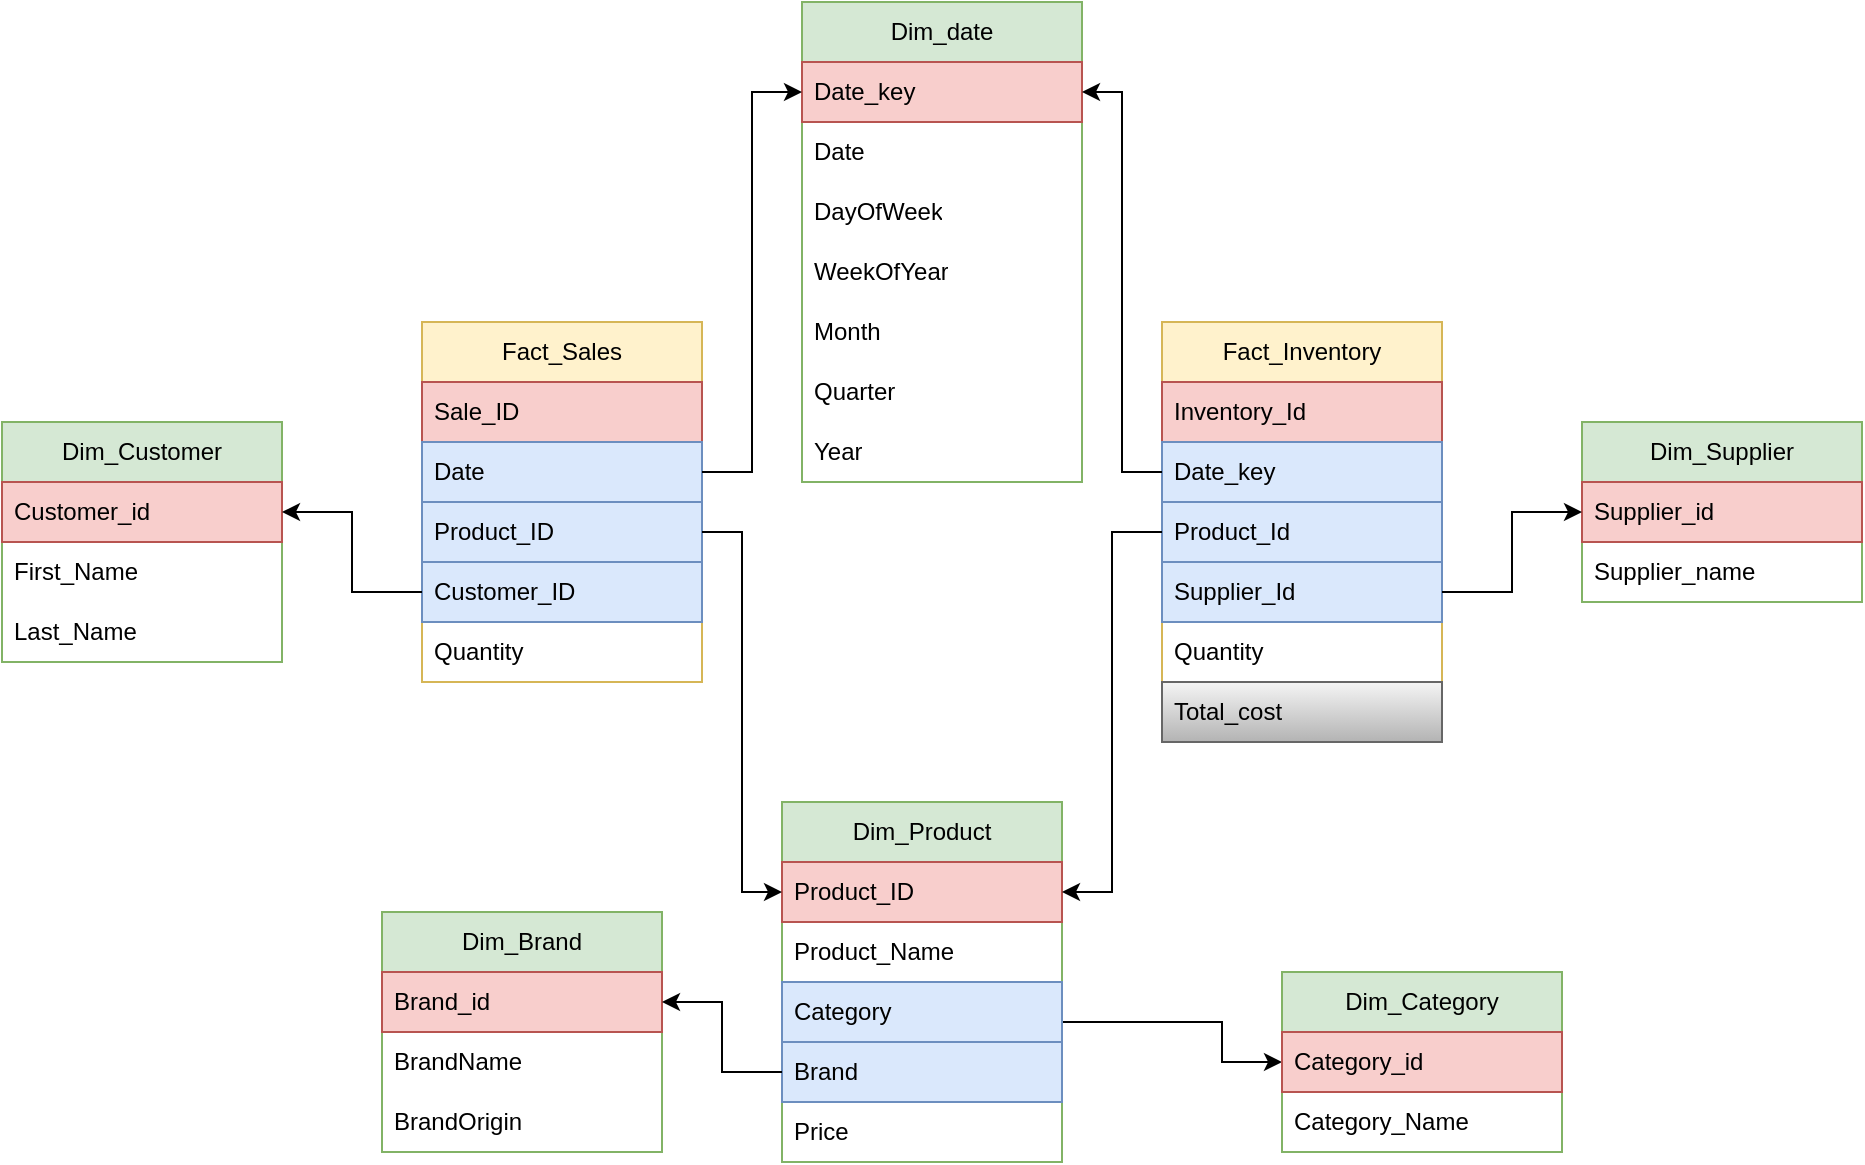 <mxfile version="26.0.6">
  <diagram name="Page-1" id="V-D3NmtXM-QUAWyt-k9-">
    <mxGraphModel dx="2652" dy="845" grid="1" gridSize="10" guides="1" tooltips="1" connect="1" arrows="1" fold="1" page="1" pageScale="1" pageWidth="850" pageHeight="1100" math="0" shadow="0">
      <root>
        <mxCell id="0" />
        <mxCell id="1" parent="0" />
        <mxCell id="tmlTG8aMXuSXQFUVPlHz-1" value="Fact_Sales" style="swimlane;fontStyle=0;childLayout=stackLayout;horizontal=1;startSize=30;horizontalStack=0;resizeParent=1;resizeParentMax=0;resizeLast=0;collapsible=1;marginBottom=0;whiteSpace=wrap;html=1;fillColor=#fff2cc;strokeColor=#d6b656;" parent="1" vertex="1">
          <mxGeometry x="190" y="330" width="140" height="180" as="geometry" />
        </mxCell>
        <mxCell id="tmlTG8aMXuSXQFUVPlHz-2" value="Sale_ID" style="text;strokeColor=#b85450;fillColor=#f8cecc;align=left;verticalAlign=middle;spacingLeft=4;spacingRight=4;overflow=hidden;points=[[0,0.5],[1,0.5]];portConstraint=eastwest;rotatable=0;whiteSpace=wrap;html=1;" parent="tmlTG8aMXuSXQFUVPlHz-1" vertex="1">
          <mxGeometry y="30" width="140" height="30" as="geometry" />
        </mxCell>
        <mxCell id="tmlTG8aMXuSXQFUVPlHz-6" value="Date" style="text;strokeColor=#6c8ebf;fillColor=#dae8fc;align=left;verticalAlign=middle;spacingLeft=4;spacingRight=4;overflow=hidden;points=[[0,0.5],[1,0.5]];portConstraint=eastwest;rotatable=0;whiteSpace=wrap;html=1;" parent="tmlTG8aMXuSXQFUVPlHz-1" vertex="1">
          <mxGeometry y="60" width="140" height="30" as="geometry" />
        </mxCell>
        <mxCell id="tmlTG8aMXuSXQFUVPlHz-3" value="Product_ID" style="text;strokeColor=#6c8ebf;fillColor=#dae8fc;align=left;verticalAlign=middle;spacingLeft=4;spacingRight=4;overflow=hidden;points=[[0,0.5],[1,0.5]];portConstraint=eastwest;rotatable=0;whiteSpace=wrap;html=1;" parent="tmlTG8aMXuSXQFUVPlHz-1" vertex="1">
          <mxGeometry y="90" width="140" height="30" as="geometry" />
        </mxCell>
        <mxCell id="tmlTG8aMXuSXQFUVPlHz-4" value="Customer_ID" style="text;strokeColor=#6c8ebf;fillColor=#dae8fc;align=left;verticalAlign=middle;spacingLeft=4;spacingRight=4;overflow=hidden;points=[[0,0.5],[1,0.5]];portConstraint=eastwest;rotatable=0;whiteSpace=wrap;html=1;" parent="tmlTG8aMXuSXQFUVPlHz-1" vertex="1">
          <mxGeometry y="120" width="140" height="30" as="geometry" />
        </mxCell>
        <mxCell id="tmlTG8aMXuSXQFUVPlHz-46" value="Quantity" style="text;strokeColor=none;fillColor=none;align=left;verticalAlign=middle;spacingLeft=4;spacingRight=4;overflow=hidden;points=[[0,0.5],[1,0.5]];portConstraint=eastwest;rotatable=0;whiteSpace=wrap;html=1;" parent="tmlTG8aMXuSXQFUVPlHz-1" vertex="1">
          <mxGeometry y="150" width="140" height="30" as="geometry" />
        </mxCell>
        <mxCell id="tmlTG8aMXuSXQFUVPlHz-8" value="Dim_date" style="swimlane;fontStyle=0;childLayout=stackLayout;horizontal=1;startSize=30;horizontalStack=0;resizeParent=1;resizeParentMax=0;resizeLast=0;collapsible=1;marginBottom=0;whiteSpace=wrap;html=1;fillColor=#d5e8d4;strokeColor=#82b366;" parent="1" vertex="1">
          <mxGeometry x="380" y="170" width="140" height="240" as="geometry" />
        </mxCell>
        <mxCell id="tmlTG8aMXuSXQFUVPlHz-9" value="Date_key" style="text;strokeColor=#b85450;fillColor=#f8cecc;align=left;verticalAlign=middle;spacingLeft=4;spacingRight=4;overflow=hidden;points=[[0,0.5],[1,0.5]];portConstraint=eastwest;rotatable=0;whiteSpace=wrap;html=1;" parent="tmlTG8aMXuSXQFUVPlHz-8" vertex="1">
          <mxGeometry y="30" width="140" height="30" as="geometry" />
        </mxCell>
        <mxCell id="9_P2JyyXgWYrw_cxkH-a-2" value="Date" style="text;strokeColor=none;fillColor=none;align=left;verticalAlign=middle;spacingLeft=4;spacingRight=4;overflow=hidden;points=[[0,0.5],[1,0.5]];portConstraint=eastwest;rotatable=0;whiteSpace=wrap;html=1;" parent="tmlTG8aMXuSXQFUVPlHz-8" vertex="1">
          <mxGeometry y="60" width="140" height="30" as="geometry" />
        </mxCell>
        <mxCell id="tmlTG8aMXuSXQFUVPlHz-10" value="DayOfWeek" style="text;strokeColor=none;fillColor=none;align=left;verticalAlign=middle;spacingLeft=4;spacingRight=4;overflow=hidden;points=[[0,0.5],[1,0.5]];portConstraint=eastwest;rotatable=0;whiteSpace=wrap;html=1;" parent="tmlTG8aMXuSXQFUVPlHz-8" vertex="1">
          <mxGeometry y="90" width="140" height="30" as="geometry" />
        </mxCell>
        <mxCell id="tmlTG8aMXuSXQFUVPlHz-11" value="WeekOfYear" style="text;strokeColor=none;fillColor=none;align=left;verticalAlign=middle;spacingLeft=4;spacingRight=4;overflow=hidden;points=[[0,0.5],[1,0.5]];portConstraint=eastwest;rotatable=0;whiteSpace=wrap;html=1;" parent="tmlTG8aMXuSXQFUVPlHz-8" vertex="1">
          <mxGeometry y="120" width="140" height="30" as="geometry" />
        </mxCell>
        <mxCell id="tmlTG8aMXuSXQFUVPlHz-24" value="Month" style="text;strokeColor=none;fillColor=none;align=left;verticalAlign=middle;spacingLeft=4;spacingRight=4;overflow=hidden;points=[[0,0.5],[1,0.5]];portConstraint=eastwest;rotatable=0;whiteSpace=wrap;html=1;" parent="tmlTG8aMXuSXQFUVPlHz-8" vertex="1">
          <mxGeometry y="150" width="140" height="30" as="geometry" />
        </mxCell>
        <mxCell id="tmlTG8aMXuSXQFUVPlHz-25" value="Quarter" style="text;strokeColor=none;fillColor=none;align=left;verticalAlign=middle;spacingLeft=4;spacingRight=4;overflow=hidden;points=[[0,0.5],[1,0.5]];portConstraint=eastwest;rotatable=0;whiteSpace=wrap;html=1;" parent="tmlTG8aMXuSXQFUVPlHz-8" vertex="1">
          <mxGeometry y="180" width="140" height="30" as="geometry" />
        </mxCell>
        <mxCell id="tmlTG8aMXuSXQFUVPlHz-26" value="Year" style="text;strokeColor=none;fillColor=none;align=left;verticalAlign=middle;spacingLeft=4;spacingRight=4;overflow=hidden;points=[[0,0.5],[1,0.5]];portConstraint=eastwest;rotatable=0;whiteSpace=wrap;html=1;" parent="tmlTG8aMXuSXQFUVPlHz-8" vertex="1">
          <mxGeometry y="210" width="140" height="30" as="geometry" />
        </mxCell>
        <mxCell id="tmlTG8aMXuSXQFUVPlHz-12" value="Dim_Customer" style="swimlane;fontStyle=0;childLayout=stackLayout;horizontal=1;startSize=30;horizontalStack=0;resizeParent=1;resizeParentMax=0;resizeLast=0;collapsible=1;marginBottom=0;whiteSpace=wrap;html=1;fillColor=#d5e8d4;strokeColor=#82b366;" parent="1" vertex="1">
          <mxGeometry x="-20" y="380" width="140" height="120" as="geometry" />
        </mxCell>
        <mxCell id="tmlTG8aMXuSXQFUVPlHz-13" value="Customer_id" style="text;strokeColor=#b85450;fillColor=#f8cecc;align=left;verticalAlign=middle;spacingLeft=4;spacingRight=4;overflow=hidden;points=[[0,0.5],[1,0.5]];portConstraint=eastwest;rotatable=0;whiteSpace=wrap;html=1;" parent="tmlTG8aMXuSXQFUVPlHz-12" vertex="1">
          <mxGeometry y="30" width="140" height="30" as="geometry" />
        </mxCell>
        <mxCell id="tmlTG8aMXuSXQFUVPlHz-27" value="First_Name" style="text;strokeColor=none;fillColor=none;align=left;verticalAlign=middle;spacingLeft=4;spacingRight=4;overflow=hidden;points=[[0,0.5],[1,0.5]];portConstraint=eastwest;rotatable=0;whiteSpace=wrap;html=1;" parent="tmlTG8aMXuSXQFUVPlHz-12" vertex="1">
          <mxGeometry y="60" width="140" height="30" as="geometry" />
        </mxCell>
        <mxCell id="tmlTG8aMXuSXQFUVPlHz-28" value="Last_Name" style="text;strokeColor=none;fillColor=none;align=left;verticalAlign=middle;spacingLeft=4;spacingRight=4;overflow=hidden;points=[[0,0.5],[1,0.5]];portConstraint=eastwest;rotatable=0;whiteSpace=wrap;html=1;" parent="tmlTG8aMXuSXQFUVPlHz-12" vertex="1">
          <mxGeometry y="90" width="140" height="30" as="geometry" />
        </mxCell>
        <mxCell id="tmlTG8aMXuSXQFUVPlHz-16" value="Dim_Supplier" style="swimlane;fontStyle=0;childLayout=stackLayout;horizontal=1;startSize=30;horizontalStack=0;resizeParent=1;resizeParentMax=0;resizeLast=0;collapsible=1;marginBottom=0;whiteSpace=wrap;html=1;fillColor=#d5e8d4;strokeColor=#82b366;" parent="1" vertex="1">
          <mxGeometry x="770" y="380" width="140" height="90" as="geometry" />
        </mxCell>
        <mxCell id="tmlTG8aMXuSXQFUVPlHz-17" value="Supplier_id" style="text;strokeColor=#b85450;fillColor=#f8cecc;align=left;verticalAlign=middle;spacingLeft=4;spacingRight=4;overflow=hidden;points=[[0,0.5],[1,0.5]];portConstraint=eastwest;rotatable=0;whiteSpace=wrap;html=1;" parent="tmlTG8aMXuSXQFUVPlHz-16" vertex="1">
          <mxGeometry y="30" width="140" height="30" as="geometry" />
        </mxCell>
        <mxCell id="tmlTG8aMXuSXQFUVPlHz-18" value="Supplier_name" style="text;strokeColor=none;fillColor=none;align=left;verticalAlign=middle;spacingLeft=4;spacingRight=4;overflow=hidden;points=[[0,0.5],[1,0.5]];portConstraint=eastwest;rotatable=0;whiteSpace=wrap;html=1;" parent="tmlTG8aMXuSXQFUVPlHz-16" vertex="1">
          <mxGeometry y="60" width="140" height="30" as="geometry" />
        </mxCell>
        <mxCell id="tmlTG8aMXuSXQFUVPlHz-20" value="Dim_Brand" style="swimlane;fontStyle=0;childLayout=stackLayout;horizontal=1;startSize=30;horizontalStack=0;resizeParent=1;resizeParentMax=0;resizeLast=0;collapsible=1;marginBottom=0;whiteSpace=wrap;html=1;fillColor=#d5e8d4;strokeColor=#82b366;" parent="1" vertex="1">
          <mxGeometry x="170" y="625" width="140" height="120" as="geometry" />
        </mxCell>
        <mxCell id="tmlTG8aMXuSXQFUVPlHz-21" value="Brand_id" style="text;strokeColor=#b85450;fillColor=#f8cecc;align=left;verticalAlign=middle;spacingLeft=4;spacingRight=4;overflow=hidden;points=[[0,0.5],[1,0.5]];portConstraint=eastwest;rotatable=0;whiteSpace=wrap;html=1;" parent="tmlTG8aMXuSXQFUVPlHz-20" vertex="1">
          <mxGeometry y="30" width="140" height="30" as="geometry" />
        </mxCell>
        <mxCell id="tmlTG8aMXuSXQFUVPlHz-22" value="BrandName" style="text;strokeColor=none;fillColor=none;align=left;verticalAlign=middle;spacingLeft=4;spacingRight=4;overflow=hidden;points=[[0,0.5],[1,0.5]];portConstraint=eastwest;rotatable=0;whiteSpace=wrap;html=1;" parent="tmlTG8aMXuSXQFUVPlHz-20" vertex="1">
          <mxGeometry y="60" width="140" height="30" as="geometry" />
        </mxCell>
        <mxCell id="tmlTG8aMXuSXQFUVPlHz-23" value="BrandOrigin" style="text;strokeColor=none;fillColor=none;align=left;verticalAlign=middle;spacingLeft=4;spacingRight=4;overflow=hidden;points=[[0,0.5],[1,0.5]];portConstraint=eastwest;rotatable=0;whiteSpace=wrap;html=1;" parent="tmlTG8aMXuSXQFUVPlHz-20" vertex="1">
          <mxGeometry y="90" width="140" height="30" as="geometry" />
        </mxCell>
        <mxCell id="tmlTG8aMXuSXQFUVPlHz-49" style="edgeStyle=orthogonalEdgeStyle;rounded=0;orthogonalLoop=1;jettySize=auto;html=1;exitX=1;exitY=0.75;exitDx=0;exitDy=0;entryX=0;entryY=0.5;entryDx=0;entryDy=0;" parent="1" source="tmlTG8aMXuSXQFUVPlHz-30" target="tmlTG8aMXuSXQFUVPlHz-34" edge="1">
          <mxGeometry relative="1" as="geometry">
            <Array as="points">
              <mxPoint x="540" y="680" />
              <mxPoint x="590" y="680" />
              <mxPoint x="590" y="715" />
            </Array>
          </mxGeometry>
        </mxCell>
        <mxCell id="tmlTG8aMXuSXQFUVPlHz-30" value="Dim_Product" style="swimlane;fontStyle=0;childLayout=stackLayout;horizontal=1;startSize=30;horizontalStack=0;resizeParent=1;resizeParentMax=0;resizeLast=0;collapsible=1;marginBottom=0;whiteSpace=wrap;html=1;fillColor=#d5e8d4;strokeColor=#82b366;" parent="1" vertex="1">
          <mxGeometry x="370" y="570" width="140" height="180" as="geometry" />
        </mxCell>
        <mxCell id="tmlTG8aMXuSXQFUVPlHz-31" value="Product_ID" style="text;strokeColor=#b85450;fillColor=#f8cecc;align=left;verticalAlign=middle;spacingLeft=4;spacingRight=4;overflow=hidden;points=[[0,0.5],[1,0.5]];portConstraint=eastwest;rotatable=0;whiteSpace=wrap;html=1;" parent="tmlTG8aMXuSXQFUVPlHz-30" vertex="1">
          <mxGeometry y="30" width="140" height="30" as="geometry" />
        </mxCell>
        <mxCell id="tmlTG8aMXuSXQFUVPlHz-32" value="Product_Name" style="text;strokeColor=none;fillColor=none;align=left;verticalAlign=middle;spacingLeft=4;spacingRight=4;overflow=hidden;points=[[0,0.5],[1,0.5]];portConstraint=eastwest;rotatable=0;whiteSpace=wrap;html=1;" parent="tmlTG8aMXuSXQFUVPlHz-30" vertex="1">
          <mxGeometry y="60" width="140" height="30" as="geometry" />
        </mxCell>
        <mxCell id="tmlTG8aMXuSXQFUVPlHz-33" value="Category" style="text;strokeColor=#6c8ebf;fillColor=#dae8fc;align=left;verticalAlign=middle;spacingLeft=4;spacingRight=4;overflow=hidden;points=[[0,0.5],[1,0.5]];portConstraint=eastwest;rotatable=0;whiteSpace=wrap;html=1;" parent="tmlTG8aMXuSXQFUVPlHz-30" vertex="1">
          <mxGeometry y="90" width="140" height="30" as="geometry" />
        </mxCell>
        <mxCell id="tmlTG8aMXuSXQFUVPlHz-47" value="Brand" style="text;strokeColor=#6c8ebf;fillColor=#dae8fc;align=left;verticalAlign=middle;spacingLeft=4;spacingRight=4;overflow=hidden;points=[[0,0.5],[1,0.5]];portConstraint=eastwest;rotatable=0;whiteSpace=wrap;html=1;" parent="tmlTG8aMXuSXQFUVPlHz-30" vertex="1">
          <mxGeometry y="120" width="140" height="30" as="geometry" />
        </mxCell>
        <mxCell id="JX3wPIYzwTV6mohuJUFL-1" value="Price" style="text;strokeColor=none;fillColor=none;align=left;verticalAlign=middle;spacingLeft=4;spacingRight=4;overflow=hidden;points=[[0,0.5],[1,0.5]];portConstraint=eastwest;rotatable=0;whiteSpace=wrap;html=1;" vertex="1" parent="tmlTG8aMXuSXQFUVPlHz-30">
          <mxGeometry y="150" width="140" height="30" as="geometry" />
        </mxCell>
        <mxCell id="tmlTG8aMXuSXQFUVPlHz-34" value="Dim_Category" style="swimlane;fontStyle=0;childLayout=stackLayout;horizontal=1;startSize=30;horizontalStack=0;resizeParent=1;resizeParentMax=0;resizeLast=0;collapsible=1;marginBottom=0;whiteSpace=wrap;html=1;fillColor=#d5e8d4;strokeColor=#82b366;" parent="1" vertex="1">
          <mxGeometry x="620" y="655" width="140" height="90" as="geometry" />
        </mxCell>
        <mxCell id="tmlTG8aMXuSXQFUVPlHz-35" value="Category_id" style="text;strokeColor=#b85450;fillColor=#f8cecc;align=left;verticalAlign=middle;spacingLeft=4;spacingRight=4;overflow=hidden;points=[[0,0.5],[1,0.5]];portConstraint=eastwest;rotatable=0;whiteSpace=wrap;html=1;" parent="tmlTG8aMXuSXQFUVPlHz-34" vertex="1">
          <mxGeometry y="30" width="140" height="30" as="geometry" />
        </mxCell>
        <mxCell id="tmlTG8aMXuSXQFUVPlHz-36" value="Category_Name" style="text;strokeColor=none;fillColor=none;align=left;verticalAlign=middle;spacingLeft=4;spacingRight=4;overflow=hidden;points=[[0,0.5],[1,0.5]];portConstraint=eastwest;rotatable=0;whiteSpace=wrap;html=1;" parent="tmlTG8aMXuSXQFUVPlHz-34" vertex="1">
          <mxGeometry y="60" width="140" height="30" as="geometry" />
        </mxCell>
        <mxCell id="tmlTG8aMXuSXQFUVPlHz-38" value="Fact_Inventory" style="swimlane;fontStyle=0;childLayout=stackLayout;horizontal=1;startSize=30;horizontalStack=0;resizeParent=1;resizeParentMax=0;resizeLast=0;collapsible=1;marginBottom=0;whiteSpace=wrap;html=1;fillColor=#fff2cc;strokeColor=#d6b656;" parent="1" vertex="1">
          <mxGeometry x="560" y="330" width="140" height="210" as="geometry" />
        </mxCell>
        <mxCell id="tmlTG8aMXuSXQFUVPlHz-39" value="Inventory_Id" style="text;strokeColor=#b85450;fillColor=#f8cecc;align=left;verticalAlign=middle;spacingLeft=4;spacingRight=4;overflow=hidden;points=[[0,0.5],[1,0.5]];portConstraint=eastwest;rotatable=0;whiteSpace=wrap;html=1;" parent="tmlTG8aMXuSXQFUVPlHz-38" vertex="1">
          <mxGeometry y="30" width="140" height="30" as="geometry" />
        </mxCell>
        <mxCell id="tmlTG8aMXuSXQFUVPlHz-42" value="Date_key" style="text;strokeColor=#6c8ebf;fillColor=#dae8fc;align=left;verticalAlign=middle;spacingLeft=4;spacingRight=4;overflow=hidden;points=[[0,0.5],[1,0.5]];portConstraint=eastwest;rotatable=0;whiteSpace=wrap;html=1;" parent="tmlTG8aMXuSXQFUVPlHz-38" vertex="1">
          <mxGeometry y="60" width="140" height="30" as="geometry" />
        </mxCell>
        <mxCell id="tmlTG8aMXuSXQFUVPlHz-40" value="Product_Id" style="text;strokeColor=#6c8ebf;fillColor=#dae8fc;align=left;verticalAlign=middle;spacingLeft=4;spacingRight=4;overflow=hidden;points=[[0,0.5],[1,0.5]];portConstraint=eastwest;rotatable=0;whiteSpace=wrap;html=1;" parent="tmlTG8aMXuSXQFUVPlHz-38" vertex="1">
          <mxGeometry y="90" width="140" height="30" as="geometry" />
        </mxCell>
        <mxCell id="tmlTG8aMXuSXQFUVPlHz-41" value="Supplier_Id" style="text;strokeColor=#6c8ebf;fillColor=#dae8fc;align=left;verticalAlign=middle;spacingLeft=4;spacingRight=4;overflow=hidden;points=[[0,0.5],[1,0.5]];portConstraint=eastwest;rotatable=0;whiteSpace=wrap;html=1;" parent="tmlTG8aMXuSXQFUVPlHz-38" vertex="1">
          <mxGeometry y="120" width="140" height="30" as="geometry" />
        </mxCell>
        <mxCell id="tmlTG8aMXuSXQFUVPlHz-43" value="Quantity" style="text;strokeColor=none;fillColor=none;align=left;verticalAlign=middle;spacingLeft=4;spacingRight=4;overflow=hidden;points=[[0,0.5],[1,0.5]];portConstraint=eastwest;rotatable=0;whiteSpace=wrap;html=1;" parent="tmlTG8aMXuSXQFUVPlHz-38" vertex="1">
          <mxGeometry y="150" width="140" height="30" as="geometry" />
        </mxCell>
        <mxCell id="9_P2JyyXgWYrw_cxkH-a-1" value="Total_cost" style="text;align=left;verticalAlign=middle;spacingLeft=4;spacingRight=4;overflow=hidden;points=[[0,0.5],[1,0.5]];portConstraint=eastwest;rotatable=0;whiteSpace=wrap;html=1;fillColor=#f5f5f5;gradientColor=#b3b3b3;strokeColor=#666666;" parent="tmlTG8aMXuSXQFUVPlHz-38" vertex="1">
          <mxGeometry y="180" width="140" height="30" as="geometry" />
        </mxCell>
        <mxCell id="tmlTG8aMXuSXQFUVPlHz-48" style="edgeStyle=orthogonalEdgeStyle;rounded=0;orthogonalLoop=1;jettySize=auto;html=1;exitX=0;exitY=0.5;exitDx=0;exitDy=0;entryX=1;entryY=0.5;entryDx=0;entryDy=0;" parent="1" source="tmlTG8aMXuSXQFUVPlHz-47" target="tmlTG8aMXuSXQFUVPlHz-21" edge="1">
          <mxGeometry relative="1" as="geometry" />
        </mxCell>
        <mxCell id="tmlTG8aMXuSXQFUVPlHz-52" style="edgeStyle=orthogonalEdgeStyle;rounded=0;orthogonalLoop=1;jettySize=auto;html=1;exitX=1;exitY=0.5;exitDx=0;exitDy=0;entryX=0;entryY=0.5;entryDx=0;entryDy=0;" parent="1" source="tmlTG8aMXuSXQFUVPlHz-41" target="tmlTG8aMXuSXQFUVPlHz-17" edge="1">
          <mxGeometry relative="1" as="geometry" />
        </mxCell>
        <mxCell id="tmlTG8aMXuSXQFUVPlHz-53" style="edgeStyle=orthogonalEdgeStyle;rounded=0;orthogonalLoop=1;jettySize=auto;html=1;exitX=0;exitY=0.5;exitDx=0;exitDy=0;entryX=1;entryY=0.5;entryDx=0;entryDy=0;" parent="1" source="tmlTG8aMXuSXQFUVPlHz-42" target="tmlTG8aMXuSXQFUVPlHz-9" edge="1">
          <mxGeometry relative="1" as="geometry" />
        </mxCell>
        <mxCell id="tmlTG8aMXuSXQFUVPlHz-54" style="edgeStyle=orthogonalEdgeStyle;rounded=0;orthogonalLoop=1;jettySize=auto;html=1;exitX=1;exitY=0.5;exitDx=0;exitDy=0;entryX=0;entryY=0.5;entryDx=0;entryDy=0;" parent="1" source="tmlTG8aMXuSXQFUVPlHz-3" target="tmlTG8aMXuSXQFUVPlHz-31" edge="1">
          <mxGeometry relative="1" as="geometry" />
        </mxCell>
        <mxCell id="tmlTG8aMXuSXQFUVPlHz-55" style="edgeStyle=orthogonalEdgeStyle;rounded=0;orthogonalLoop=1;jettySize=auto;html=1;exitX=0;exitY=0.5;exitDx=0;exitDy=0;entryX=1;entryY=0.5;entryDx=0;entryDy=0;" parent="1" source="tmlTG8aMXuSXQFUVPlHz-4" target="tmlTG8aMXuSXQFUVPlHz-13" edge="1">
          <mxGeometry relative="1" as="geometry" />
        </mxCell>
        <mxCell id="tmlTG8aMXuSXQFUVPlHz-57" style="edgeStyle=orthogonalEdgeStyle;rounded=0;orthogonalLoop=1;jettySize=auto;html=1;exitX=1;exitY=0.5;exitDx=0;exitDy=0;entryX=0;entryY=0.5;entryDx=0;entryDy=0;" parent="1" source="tmlTG8aMXuSXQFUVPlHz-6" target="tmlTG8aMXuSXQFUVPlHz-9" edge="1">
          <mxGeometry relative="1" as="geometry" />
        </mxCell>
        <mxCell id="tmlTG8aMXuSXQFUVPlHz-58" style="edgeStyle=orthogonalEdgeStyle;rounded=0;orthogonalLoop=1;jettySize=auto;html=1;exitX=0;exitY=0.5;exitDx=0;exitDy=0;entryX=1;entryY=0.25;entryDx=0;entryDy=0;" parent="1" source="tmlTG8aMXuSXQFUVPlHz-40" target="tmlTG8aMXuSXQFUVPlHz-30" edge="1">
          <mxGeometry relative="1" as="geometry" />
        </mxCell>
      </root>
    </mxGraphModel>
  </diagram>
</mxfile>
